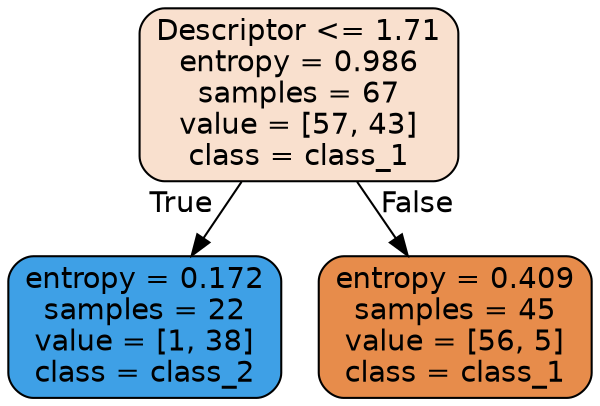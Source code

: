 digraph Tree {
node [shape=box, style="filled, rounded", color="black", fontname="helvetica"] ;
edge [fontname="helvetica"] ;
0 [label="Descriptor <= 1.71\nentropy = 0.986\nsamples = 67\nvalue = [57, 43]\nclass = class_1", fillcolor="#f9e0ce"] ;
1 [label="entropy = 0.172\nsamples = 22\nvalue = [1, 38]\nclass = class_2", fillcolor="#3ea0e6"] ;
0 -> 1 [labeldistance=2.5, labelangle=45, headlabel="True"] ;
2 [label="entropy = 0.409\nsamples = 45\nvalue = [56, 5]\nclass = class_1", fillcolor="#e78c4b"] ;
0 -> 2 [labeldistance=2.5, labelangle=-45, headlabel="False"] ;
}